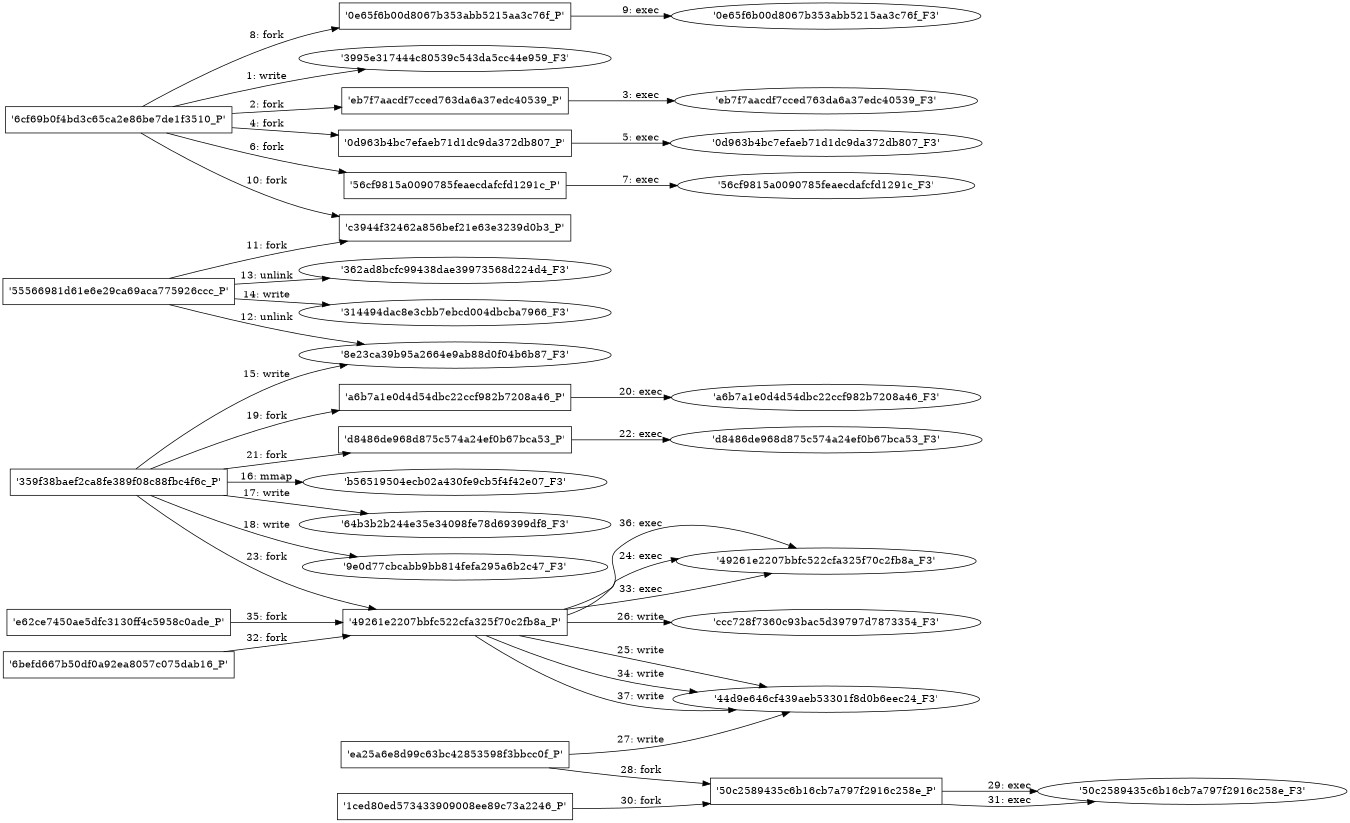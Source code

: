 digraph "D:\Learning\Paper\apt\基于CTI的攻击预警\Dataset\攻击图\ASGfromALLCTI\Research Spotlight FreeSentry Mitigating use-after-free Vulnerabilities.dot" {
rankdir="LR"
size="9"
fixedsize="false"
splines="true"
nodesep=0.3
ranksep=0
fontsize=10
overlap="scalexy"
engine= "neato"
	"'3995e317444c80539c543da5cc44e959_F3'" [node_type=file shape=ellipse]
	"'6cf69b0f4bd3c65ca2e86be7de1f3510_P'" [node_type=Process shape=box]
	"'6cf69b0f4bd3c65ca2e86be7de1f3510_P'" -> "'3995e317444c80539c543da5cc44e959_F3'" [label="1: write"]
	"'6cf69b0f4bd3c65ca2e86be7de1f3510_P'" [node_type=Process shape=box]
	"'eb7f7aacdf7cced763da6a37edc40539_P'" [node_type=Process shape=box]
	"'6cf69b0f4bd3c65ca2e86be7de1f3510_P'" -> "'eb7f7aacdf7cced763da6a37edc40539_P'" [label="2: fork"]
	"'eb7f7aacdf7cced763da6a37edc40539_P'" [node_type=Process shape=box]
	"'eb7f7aacdf7cced763da6a37edc40539_F3'" [node_type=File shape=ellipse]
	"'eb7f7aacdf7cced763da6a37edc40539_P'" -> "'eb7f7aacdf7cced763da6a37edc40539_F3'" [label="3: exec"]
	"'6cf69b0f4bd3c65ca2e86be7de1f3510_P'" [node_type=Process shape=box]
	"'0d963b4bc7efaeb71d1dc9da372db807_P'" [node_type=Process shape=box]
	"'6cf69b0f4bd3c65ca2e86be7de1f3510_P'" -> "'0d963b4bc7efaeb71d1dc9da372db807_P'" [label="4: fork"]
	"'0d963b4bc7efaeb71d1dc9da372db807_P'" [node_type=Process shape=box]
	"'0d963b4bc7efaeb71d1dc9da372db807_F3'" [node_type=File shape=ellipse]
	"'0d963b4bc7efaeb71d1dc9da372db807_P'" -> "'0d963b4bc7efaeb71d1dc9da372db807_F3'" [label="5: exec"]
	"'6cf69b0f4bd3c65ca2e86be7de1f3510_P'" [node_type=Process shape=box]
	"'56cf9815a0090785feaecdafcfd1291c_P'" [node_type=Process shape=box]
	"'6cf69b0f4bd3c65ca2e86be7de1f3510_P'" -> "'56cf9815a0090785feaecdafcfd1291c_P'" [label="6: fork"]
	"'56cf9815a0090785feaecdafcfd1291c_P'" [node_type=Process shape=box]
	"'56cf9815a0090785feaecdafcfd1291c_F3'" [node_type=File shape=ellipse]
	"'56cf9815a0090785feaecdafcfd1291c_P'" -> "'56cf9815a0090785feaecdafcfd1291c_F3'" [label="7: exec"]
	"'6cf69b0f4bd3c65ca2e86be7de1f3510_P'" [node_type=Process shape=box]
	"'0e65f6b00d8067b353abb5215aa3c76f_P'" [node_type=Process shape=box]
	"'6cf69b0f4bd3c65ca2e86be7de1f3510_P'" -> "'0e65f6b00d8067b353abb5215aa3c76f_P'" [label="8: fork"]
	"'0e65f6b00d8067b353abb5215aa3c76f_P'" [node_type=Process shape=box]
	"'0e65f6b00d8067b353abb5215aa3c76f_F3'" [node_type=File shape=ellipse]
	"'0e65f6b00d8067b353abb5215aa3c76f_P'" -> "'0e65f6b00d8067b353abb5215aa3c76f_F3'" [label="9: exec"]
	"'6cf69b0f4bd3c65ca2e86be7de1f3510_P'" [node_type=Process shape=box]
	"'c3944f32462a856bef21e63e3239d0b3_P'" [node_type=Process shape=box]
	"'6cf69b0f4bd3c65ca2e86be7de1f3510_P'" -> "'c3944f32462a856bef21e63e3239d0b3_P'" [label="10: fork"]
	"'55566981d61e6e29ca69aca775926ccc_P'" [node_type=Process shape=box]
	"'c3944f32462a856bef21e63e3239d0b3_P'" [node_type=Process shape=box]
	"'55566981d61e6e29ca69aca775926ccc_P'" -> "'c3944f32462a856bef21e63e3239d0b3_P'" [label="11: fork"]
	"'8e23ca39b95a2664e9ab88d0f04b6b87_F3'" [node_type=file shape=ellipse]
	"'55566981d61e6e29ca69aca775926ccc_P'" [node_type=Process shape=box]
	"'55566981d61e6e29ca69aca775926ccc_P'" -> "'8e23ca39b95a2664e9ab88d0f04b6b87_F3'" [label="12: unlink"]
	"'362ad8bcfc99438dae39973568d224d4_F3'" [node_type=file shape=ellipse]
	"'55566981d61e6e29ca69aca775926ccc_P'" [node_type=Process shape=box]
	"'55566981d61e6e29ca69aca775926ccc_P'" -> "'362ad8bcfc99438dae39973568d224d4_F3'" [label="13: unlink"]
	"'314494dac8e3cbb7ebcd004dbcba7966_F3'" [node_type=file shape=ellipse]
	"'55566981d61e6e29ca69aca775926ccc_P'" [node_type=Process shape=box]
	"'55566981d61e6e29ca69aca775926ccc_P'" -> "'314494dac8e3cbb7ebcd004dbcba7966_F3'" [label="14: write"]
	"'8e23ca39b95a2664e9ab88d0f04b6b87_F3'" [node_type=file shape=ellipse]
	"'359f38baef2ca8fe389f08c88fbc4f6c_P'" [node_type=Process shape=box]
	"'359f38baef2ca8fe389f08c88fbc4f6c_P'" -> "'8e23ca39b95a2664e9ab88d0f04b6b87_F3'" [label="15: write"]
	"'b56519504ecb02a430fe9cb5f4f42e07_F3'" [node_type=file shape=ellipse]
	"'359f38baef2ca8fe389f08c88fbc4f6c_P'" [node_type=Process shape=box]
	"'359f38baef2ca8fe389f08c88fbc4f6c_P'" -> "'b56519504ecb02a430fe9cb5f4f42e07_F3'" [label="16: mmap"]
	"'64b3b2b244e35e34098fe78d69399df8_F3'" [node_type=file shape=ellipse]
	"'359f38baef2ca8fe389f08c88fbc4f6c_P'" [node_type=Process shape=box]
	"'359f38baef2ca8fe389f08c88fbc4f6c_P'" -> "'64b3b2b244e35e34098fe78d69399df8_F3'" [label="17: write"]
	"'9e0d77cbcabb9bb814fefa295a6b2c47_F3'" [node_type=file shape=ellipse]
	"'359f38baef2ca8fe389f08c88fbc4f6c_P'" [node_type=Process shape=box]
	"'359f38baef2ca8fe389f08c88fbc4f6c_P'" -> "'9e0d77cbcabb9bb814fefa295a6b2c47_F3'" [label="18: write"]
	"'359f38baef2ca8fe389f08c88fbc4f6c_P'" [node_type=Process shape=box]
	"'a6b7a1e0d4d54dbc22ccf982b7208a46_P'" [node_type=Process shape=box]
	"'359f38baef2ca8fe389f08c88fbc4f6c_P'" -> "'a6b7a1e0d4d54dbc22ccf982b7208a46_P'" [label="19: fork"]
	"'a6b7a1e0d4d54dbc22ccf982b7208a46_P'" [node_type=Process shape=box]
	"'a6b7a1e0d4d54dbc22ccf982b7208a46_F3'" [node_type=File shape=ellipse]
	"'a6b7a1e0d4d54dbc22ccf982b7208a46_P'" -> "'a6b7a1e0d4d54dbc22ccf982b7208a46_F3'" [label="20: exec"]
	"'359f38baef2ca8fe389f08c88fbc4f6c_P'" [node_type=Process shape=box]
	"'d8486de968d875c574a24ef0b67bca53_P'" [node_type=Process shape=box]
	"'359f38baef2ca8fe389f08c88fbc4f6c_P'" -> "'d8486de968d875c574a24ef0b67bca53_P'" [label="21: fork"]
	"'d8486de968d875c574a24ef0b67bca53_P'" [node_type=Process shape=box]
	"'d8486de968d875c574a24ef0b67bca53_F3'" [node_type=File shape=ellipse]
	"'d8486de968d875c574a24ef0b67bca53_P'" -> "'d8486de968d875c574a24ef0b67bca53_F3'" [label="22: exec"]
	"'359f38baef2ca8fe389f08c88fbc4f6c_P'" [node_type=Process shape=box]
	"'49261e2207bbfc522cfa325f70c2fb8a_P'" [node_type=Process shape=box]
	"'359f38baef2ca8fe389f08c88fbc4f6c_P'" -> "'49261e2207bbfc522cfa325f70c2fb8a_P'" [label="23: fork"]
	"'49261e2207bbfc522cfa325f70c2fb8a_P'" [node_type=Process shape=box]
	"'49261e2207bbfc522cfa325f70c2fb8a_F3'" [node_type=File shape=ellipse]
	"'49261e2207bbfc522cfa325f70c2fb8a_P'" -> "'49261e2207bbfc522cfa325f70c2fb8a_F3'" [label="24: exec"]
	"'44d9e646cf439aeb53301f8d0b6eec24_F3'" [node_type=file shape=ellipse]
	"'49261e2207bbfc522cfa325f70c2fb8a_P'" [node_type=Process shape=box]
	"'49261e2207bbfc522cfa325f70c2fb8a_P'" -> "'44d9e646cf439aeb53301f8d0b6eec24_F3'" [label="25: write"]
	"'ccc728f7360c93bac5d39797d7873354_F3'" [node_type=file shape=ellipse]
	"'49261e2207bbfc522cfa325f70c2fb8a_P'" [node_type=Process shape=box]
	"'49261e2207bbfc522cfa325f70c2fb8a_P'" -> "'ccc728f7360c93bac5d39797d7873354_F3'" [label="26: write"]
	"'44d9e646cf439aeb53301f8d0b6eec24_F3'" [node_type=file shape=ellipse]
	"'ea25a6e8d99c63bc42853598f3bbcc0f_P'" [node_type=Process shape=box]
	"'ea25a6e8d99c63bc42853598f3bbcc0f_P'" -> "'44d9e646cf439aeb53301f8d0b6eec24_F3'" [label="27: write"]
	"'ea25a6e8d99c63bc42853598f3bbcc0f_P'" [node_type=Process shape=box]
	"'50c2589435c6b16cb7a797f2916c258e_P'" [node_type=Process shape=box]
	"'ea25a6e8d99c63bc42853598f3bbcc0f_P'" -> "'50c2589435c6b16cb7a797f2916c258e_P'" [label="28: fork"]
	"'50c2589435c6b16cb7a797f2916c258e_P'" [node_type=Process shape=box]
	"'50c2589435c6b16cb7a797f2916c258e_F3'" [node_type=File shape=ellipse]
	"'50c2589435c6b16cb7a797f2916c258e_P'" -> "'50c2589435c6b16cb7a797f2916c258e_F3'" [label="29: exec"]
	"'1ced80ed573433909008ee89c73a2246_P'" [node_type=Process shape=box]
	"'50c2589435c6b16cb7a797f2916c258e_P'" [node_type=Process shape=box]
	"'1ced80ed573433909008ee89c73a2246_P'" -> "'50c2589435c6b16cb7a797f2916c258e_P'" [label="30: fork"]
	"'50c2589435c6b16cb7a797f2916c258e_P'" [node_type=Process shape=box]
	"'50c2589435c6b16cb7a797f2916c258e_F3'" [node_type=File shape=ellipse]
	"'50c2589435c6b16cb7a797f2916c258e_P'" -> "'50c2589435c6b16cb7a797f2916c258e_F3'" [label="31: exec"]
	"'6befd667b50df0a92ea8057c075dab16_P'" [node_type=Process shape=box]
	"'49261e2207bbfc522cfa325f70c2fb8a_P'" [node_type=Process shape=box]
	"'6befd667b50df0a92ea8057c075dab16_P'" -> "'49261e2207bbfc522cfa325f70c2fb8a_P'" [label="32: fork"]
	"'49261e2207bbfc522cfa325f70c2fb8a_P'" [node_type=Process shape=box]
	"'49261e2207bbfc522cfa325f70c2fb8a_F3'" [node_type=File shape=ellipse]
	"'49261e2207bbfc522cfa325f70c2fb8a_P'" -> "'49261e2207bbfc522cfa325f70c2fb8a_F3'" [label="33: exec"]
	"'44d9e646cf439aeb53301f8d0b6eec24_F3'" [node_type=file shape=ellipse]
	"'49261e2207bbfc522cfa325f70c2fb8a_P'" [node_type=Process shape=box]
	"'49261e2207bbfc522cfa325f70c2fb8a_P'" -> "'44d9e646cf439aeb53301f8d0b6eec24_F3'" [label="34: write"]
	"'e62ce7450ae5dfc3130ff4c5958c0ade_P'" [node_type=Process shape=box]
	"'49261e2207bbfc522cfa325f70c2fb8a_P'" [node_type=Process shape=box]
	"'e62ce7450ae5dfc3130ff4c5958c0ade_P'" -> "'49261e2207bbfc522cfa325f70c2fb8a_P'" [label="35: fork"]
	"'49261e2207bbfc522cfa325f70c2fb8a_P'" [node_type=Process shape=box]
	"'49261e2207bbfc522cfa325f70c2fb8a_F3'" [node_type=File shape=ellipse]
	"'49261e2207bbfc522cfa325f70c2fb8a_P'" -> "'49261e2207bbfc522cfa325f70c2fb8a_F3'" [label="36: exec"]
	"'44d9e646cf439aeb53301f8d0b6eec24_F3'" [node_type=file shape=ellipse]
	"'49261e2207bbfc522cfa325f70c2fb8a_P'" [node_type=Process shape=box]
	"'49261e2207bbfc522cfa325f70c2fb8a_P'" -> "'44d9e646cf439aeb53301f8d0b6eec24_F3'" [label="37: write"]
}
